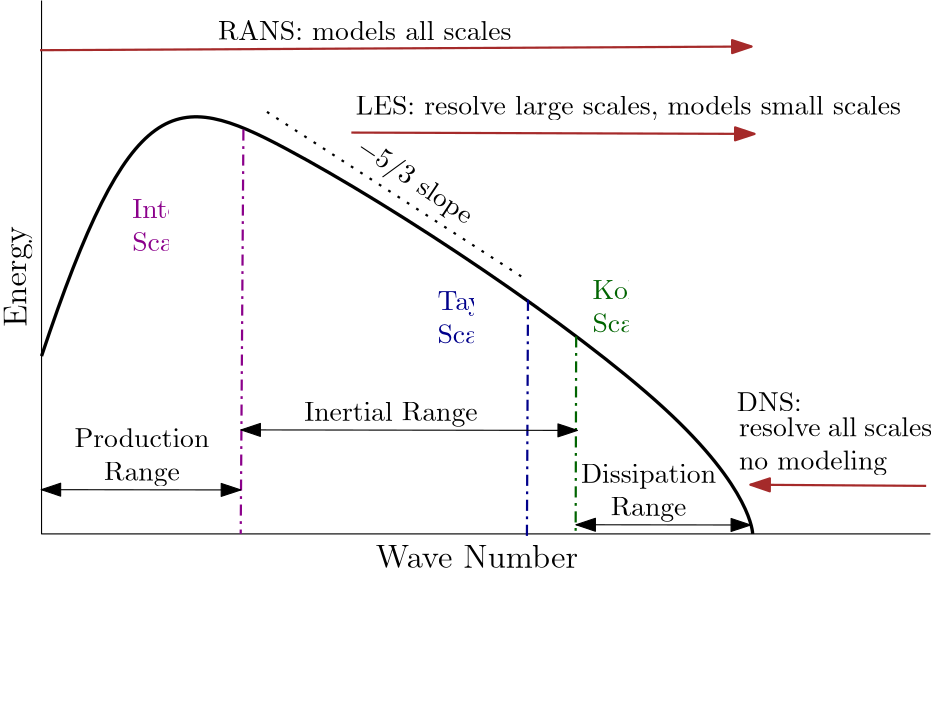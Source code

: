 <?xml version="1.0"?>
<!DOCTYPE ipe SYSTEM "ipe.dtd">
<ipe version="70218" creator="Ipe 7.2.28">
<info created="D:20240301002947" modified="D:20250211010204"/>
<ipestyle name="basic">
<symbol name="arrow/arc(spx)">
<path stroke="sym-stroke" fill="sym-stroke" pen="sym-pen">
0 0 m
-1 0.333 l
-1 -0.333 l
h
</path>
</symbol>
<symbol name="arrow/farc(spx)">
<path stroke="sym-stroke" fill="white" pen="sym-pen">
0 0 m
-1 0.333 l
-1 -0.333 l
h
</path>
</symbol>
<symbol name="arrow/ptarc(spx)">
<path stroke="sym-stroke" fill="sym-stroke" pen="sym-pen">
0 0 m
-1 0.333 l
-0.8 0 l
-1 -0.333 l
h
</path>
</symbol>
<symbol name="arrow/fptarc(spx)">
<path stroke="sym-stroke" fill="white" pen="sym-pen">
0 0 m
-1 0.333 l
-0.8 0 l
-1 -0.333 l
h
</path>
</symbol>
<symbol name="mark/circle(sx)" transformations="translations">
<path fill="sym-stroke">
0.6 0 0 0.6 0 0 e
0.4 0 0 0.4 0 0 e
</path>
</symbol>
<symbol name="mark/disk(sx)" transformations="translations">
<path fill="sym-stroke">
0.6 0 0 0.6 0 0 e
</path>
</symbol>
<symbol name="mark/fdisk(sfx)" transformations="translations">
<group>
<path fill="sym-fill">
0.5 0 0 0.5 0 0 e
</path>
<path fill="sym-stroke" fillrule="eofill">
0.6 0 0 0.6 0 0 e
0.4 0 0 0.4 0 0 e
</path>
</group>
</symbol>
<symbol name="mark/box(sx)" transformations="translations">
<path fill="sym-stroke" fillrule="eofill">
-0.6 -0.6 m
0.6 -0.6 l
0.6 0.6 l
-0.6 0.6 l
h
-0.4 -0.4 m
0.4 -0.4 l
0.4 0.4 l
-0.4 0.4 l
h
</path>
</symbol>
<symbol name="mark/square(sx)" transformations="translations">
<path fill="sym-stroke">
-0.6 -0.6 m
0.6 -0.6 l
0.6 0.6 l
-0.6 0.6 l
h
</path>
</symbol>
<symbol name="mark/fsquare(sfx)" transformations="translations">
<group>
<path fill="sym-fill">
-0.5 -0.5 m
0.5 -0.5 l
0.5 0.5 l
-0.5 0.5 l
h
</path>
<path fill="sym-stroke" fillrule="eofill">
-0.6 -0.6 m
0.6 -0.6 l
0.6 0.6 l
-0.6 0.6 l
h
-0.4 -0.4 m
0.4 -0.4 l
0.4 0.4 l
-0.4 0.4 l
h
</path>
</group>
</symbol>
<symbol name="mark/cross(sx)" transformations="translations">
<group>
<path fill="sym-stroke">
-0.43 -0.57 m
0.57 0.43 l
0.43 0.57 l
-0.57 -0.43 l
h
</path>
<path fill="sym-stroke">
-0.43 0.57 m
0.57 -0.43 l
0.43 -0.57 l
-0.57 0.43 l
h
</path>
</group>
</symbol>
<symbol name="arrow/fnormal(spx)">
<path stroke="sym-stroke" fill="white" pen="sym-pen">
0 0 m
-1 0.333 l
-1 -0.333 l
h
</path>
</symbol>
<symbol name="arrow/pointed(spx)">
<path stroke="sym-stroke" fill="sym-stroke" pen="sym-pen">
0 0 m
-1 0.333 l
-0.8 0 l
-1 -0.333 l
h
</path>
</symbol>
<symbol name="arrow/fpointed(spx)">
<path stroke="sym-stroke" fill="white" pen="sym-pen">
0 0 m
-1 0.333 l
-0.8 0 l
-1 -0.333 l
h
</path>
</symbol>
<symbol name="arrow/linear(spx)">
<path stroke="sym-stroke" pen="sym-pen">
-1 0.333 m
0 0 l
-1 -0.333 l
</path>
</symbol>
<symbol name="arrow/fdouble(spx)">
<path stroke="sym-stroke" fill="white" pen="sym-pen">
0 0 m
-1 0.333 l
-1 -0.333 l
h
-1 0 m
-2 0.333 l
-2 -0.333 l
h
</path>
</symbol>
<symbol name="arrow/double(spx)">
<path stroke="sym-stroke" fill="sym-stroke" pen="sym-pen">
0 0 m
-1 0.333 l
-1 -0.333 l
h
-1 0 m
-2 0.333 l
-2 -0.333 l
h
</path>
</symbol>
<symbol name="arrow/mid-normal(spx)">
<path stroke="sym-stroke" fill="sym-stroke" pen="sym-pen">
0.5 0 m
-0.5 0.333 l
-0.5 -0.333 l
h
</path>
</symbol>
<symbol name="arrow/mid-fnormal(spx)">
<path stroke="sym-stroke" fill="white" pen="sym-pen">
0.5 0 m
-0.5 0.333 l
-0.5 -0.333 l
h
</path>
</symbol>
<symbol name="arrow/mid-pointed(spx)">
<path stroke="sym-stroke" fill="sym-stroke" pen="sym-pen">
0.5 0 m
-0.5 0.333 l
-0.3 0 l
-0.5 -0.333 l
h
</path>
</symbol>
<symbol name="arrow/mid-fpointed(spx)">
<path stroke="sym-stroke" fill="white" pen="sym-pen">
0.5 0 m
-0.5 0.333 l
-0.3 0 l
-0.5 -0.333 l
h
</path>
</symbol>
<symbol name="arrow/mid-double(spx)">
<path stroke="sym-stroke" fill="sym-stroke" pen="sym-pen">
1 0 m
0 0.333 l
0 -0.333 l
h
0 0 m
-1 0.333 l
-1 -0.333 l
h
</path>
</symbol>
<symbol name="arrow/mid-fdouble(spx)">
<path stroke="sym-stroke" fill="white" pen="sym-pen">
1 0 m
0 0.333 l
0 -0.333 l
h
0 0 m
-1 0.333 l
-1 -0.333 l
h
</path>
</symbol>
<anglesize name="22.5 deg" value="22.5"/>
<anglesize name="30 deg" value="30"/>
<anglesize name="45 deg" value="45"/>
<anglesize name="60 deg" value="60"/>
<anglesize name="90 deg" value="90"/>
<arrowsize name="large" value="10"/>
<arrowsize name="small" value="5"/>
<arrowsize name="tiny" value="3"/>
<color name="blue" value="0 0 1"/>
<color name="brown" value="0.647 0.165 0.165"/>
<color name="darkblue" value="0 0 0.545"/>
<color name="darkcyan" value="0 0.545 0.545"/>
<color name="darkgray" value="0.663"/>
<color name="darkgreen" value="0 0.392 0"/>
<color name="darkmagenta" value="0.545 0 0.545"/>
<color name="darkorange" value="1 0.549 0"/>
<color name="darkred" value="0.545 0 0"/>
<color name="gold" value="1 0.843 0"/>
<color name="gray" value="0.745"/>
<color name="green" value="0 1 0"/>
<color name="lightblue" value="0.678 0.847 0.902"/>
<color name="lightcyan" value="0.878 1 1"/>
<color name="lightgray" value="0.827"/>
<color name="lightgreen" value="0.565 0.933 0.565"/>
<color name="lightyellow" value="1 1 0.878"/>
<color name="navy" value="0 0 0.502"/>
<color name="orange" value="1 0.647 0"/>
<color name="pink" value="1 0.753 0.796"/>
<color name="purple" value="0.627 0.125 0.941"/>
<color name="red" value="1 0 0"/>
<color name="seagreen" value="0.18 0.545 0.341"/>
<color name="turquoise" value="0.251 0.878 0.816"/>
<color name="violet" value="0.933 0.51 0.933"/>
<color name="yellow" value="1 1 0"/>
<dashstyle name="dash dot dotted" value="[4 2 1 2 1 2] 0"/>
<dashstyle name="dash dotted" value="[4 2 1 2] 0"/>
<dashstyle name="dashed" value="[4] 0"/>
<dashstyle name="dotted" value="[1 3] 0"/>
<gridsize name="10 pts (~3.5 mm)" value="10"/>
<gridsize name="14 pts (~5 mm)" value="14"/>
<gridsize name="16 pts (~6 mm)" value="16"/>
<gridsize name="20 pts (~7 mm)" value="20"/>
<gridsize name="28 pts (~10 mm)" value="28"/>
<gridsize name="32 pts (~12 mm)" value="32"/>
<gridsize name="4 pts" value="4"/>
<gridsize name="56 pts (~20 mm)" value="56"/>
<gridsize name="8 pts (~3 mm)" value="8"/>
<opacity name="10%" value="0.1"/>
<opacity name="30%" value="0.3"/>
<opacity name="50%" value="0.5"/>
<opacity name="75%" value="0.75"/>
<pen name="fat" value="1.2"/>
<pen name="heavier" value="0.8"/>
<pen name="ultrafat" value="2"/>
<symbolsize name="large" value="5"/>
<symbolsize name="small" value="2"/>
<symbolsize name="tiny" value="1.1"/>
<textsize name="Huge" value="\Huge"/>
<textsize name="LARGE" value="\LARGE"/>
<textsize name="Large" value="\Large"/>
<textsize name="footnote" value="\footnotesize"/>
<textsize name="huge" value="\huge"/>
<textsize name="large" value="\large"/>
<textsize name="script" value="\scriptsize"/>
<textsize name="small" value="\small"/>
<textsize name="tiny" value="\tiny"/>
<textstyle name="center" begin="\begin{center}" end="\end{center}"/>
<textstyle name="item" begin="\begin{itemize}\item{}" end="\end{itemize}"/>
<textstyle name="itemize" begin="\begin{itemize}" end="\end{itemize}"/>
<tiling name="falling" angle="-60" step="4" width="1"/>
<tiling name="rising" angle="30" step="4" width="1"/>
</ipestyle>
<page>
<layer name="alpha"/>
<layer name="overallPlot"/>
<layer name="Text"/>
<layer name="Integral_Scale"/>
<layer name="Taylor_Scale"/>
<layer name="Kolmogorov_Scale"/>
<layer name="range_arrow"/>
<view layers="alpha overallPlot Text Integral_Scale Taylor_Scale Kolmogorov_Scale range_arrow" active="range_arrow"/>
<path layer="alpha" stroke="black">
192 768 m
192 576 l
512 576 l
</path>
<path layer="overallPlot" stroke="black" pen="fat">
192 640 m
224 736
256 736
448 608
448 576
448 576 c
</path>
<path layer="Integral_Scale" matrix="3.90455 0 0 1.08591 -861.497 -49.4845" stroke="darkmagenta" dash="dash dotted" pen="heavier">
288.426 710.058 m
288.177 576 l
288.177 576 l
288.177 576 l
</path>
<path layer="Kolmogorov_Scale" stroke="darkgreen" dash="dash dotted" pen="heavier">
384.469 647.112 m
384.277 576 l
384.277 576 l
</path>
<path layer="alpha" matrix="1.25218 0 0 1.20621 -120.664 -145.86" stroke="black" dash="dotted" pen="heavier">
314.505 724.397 m
389.252 674.198 l
</path>
<text layer="Text" matrix="0.885458 -0.592747 0.286428 0.394819 -194.181 615.067" transformations="rigid" pos="324.876 738.161" stroke="black" type="label" width="47.931" height="7.473" depth="2.49" valign="baseline">$-5/3$ slope</text>
<text matrix="0.979784 -0.20006 0.20006 0.979784 -69.0596 72.979" transformations="translations" pos="275.489 557.213" stroke="black" type="label" width="72.829" height="8.302" depth="0" valign="baseline" size="large">Wave Number</text>
<text layer="alpha" transformations="translations" pos="366.078 516.019" stroke="black" type="label" width="0" height="0" depth="0" valign="baseline" size="large"></text>
<text layer="Text" matrix="-0.00924078 0.999957 -0.999957 -0.00924078 909.991 565.286" transformations="rigid" pos="91.9496 722.618" stroke="black" type="label" width="36.254" height="8.174" depth="2.32" valign="baseline" size="large">Energy</text>
<text matrix="1 0 0 1 256.965 -100.029" transformations="translations" pos="29.6074 716.749" stroke="black" type="label" width="62.433" height="6.926" depth="1.93" valign="baseline">Inertial Range</text>
<text matrix="1 0 0 1 -16.4981 -14.1894" transformations="translations" pos="272 768" stroke="black" type="label" width="105.743" height="6.918" depth="0" valign="baseline">RANS: models all scales</text>
<path layer="alpha" matrix="1.00566 0 0 -1.01316 -2.16388 1459.03" stroke="brown" pen="heavier" arrow="normal/normal">
303.974 728.967 m
448.305 729.438 l
</path>
<text layer="Text" matrix="1 0 0 1 -27.2397 -19.1916" transformations="translations" pos="332.4 746.121" stroke="black" type="label" width="199.696" height="6.926" depth="1.93" valign="baseline">LES: resolve large scales, models small scales
</text>
<text matrix="1 0 0 1 -8.37654 -23.5636" transformations="translations" pos="450.692 643.748" stroke="black" type="label" width="26.705" height="6.808" depth="0" valign="baseline">DNS: </text>
<text matrix="1 0 0 1 61.0447 -85.2073" transformations="translations" pos="163.574 781.887" stroke="darkmagenta" type="minipage" width="13.0032" height="11.924" depth="6.95" valign="top">Integral Scale</text>
<text matrix="1 0 0 1 -223.69 -163.262" transformations="translations" pos="451.834 766.945" stroke="black" type="minipage" width="55.024" height="12.891" depth="7.92" halign="center" valign="center" style="center">Production Range</text>
<text matrix="1 0 0 1 -41.3085 -165.685" transformations="translations" pos="451.834 766.945" stroke="black" type="minipage" width="53.989" height="12.84" depth="7.86" halign="center" valign="top" style="center">Dissipation Range</text>
<path layer="Taylor_Scale" matrix="1.57426 0 0 0.64485 -86.9349 202.406" stroke="darkblue" dash="dash dotted" pen="heavier">
288.426 710.058 m
288.177 576 l
288.177 576 l
288.177 576 l
</path>
<text matrix="1 0 0 1 170.963 -118.347" transformations="translations" pos="163.574 781.887" stroke="darkblue" type="minipage" width="13.0032" height="11.924" depth="6.95" valign="top">Taylor Scale</text>
<text layer="Kolmogorov_Scale" matrix="1 0 0 1 226.772 -114.431" transformations="translations" pos="163.574 781.887" stroke="darkgreen" type="minipage" width="13.0032" height="11.924" depth="6.95" valign="top">Kolmogorov Scale</text>
<path layer="Text" matrix="0.438365 0.00319888 0.0136205 -1.86652 304.002 1953.36" stroke="brown" pen="heavier" rarrow="normal/normal">
303.974 728.967 m
448.305 729.438 l
</path>
<path matrix="1.77476 0 0 2.80442 -348.025 -1294.2" stroke="brown" pen="heavier" arrow="normal/normal">
303.974 728.967 m
448.305 729.438 l
</path>
<text matrix="1 0 0 1 -22.4902 -11.4642" transformations="translations" pos="465.546 629.549" stroke="black" type="minipage" width="69.6547" height="12.891" depth="7.92" valign="top">resolve all scales
no modeling</text>
<path layer="range_arrow" matrix="1 0 0 1 -0.12281 0" stroke="black" arrow="normal/normal" rarrow="normal/normal">
192 591.925 m
263.811 591.82 l
</path>
<path matrix="0.875256 0 0 0.875256 216.339 61.206" stroke="black" arrow="normal/normal" rarrow="normal/normal">
192 591.925 m
263.811 591.82 l
</path>
<path matrix="1.68674 0 0 1.76501 -60.0688 -431.312" stroke="black" arrow="normal/normal" rarrow="normal/normal">
192 591.925 m
263.811 591.82 l
</path>
</page>
</ipe>
